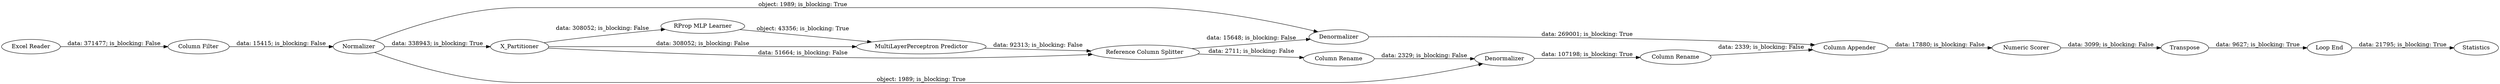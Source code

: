 digraph {
	"3982322191391585638_59" [label=Transpose]
	"3982322191391585638_25" [label="MultiLayerPerceptron Predictor"]
	"3982322191391585638_27" [label="Reference Column Splitter"]
	"3982322191391585638_80" [label=Statistics]
	"3982322191391585638_81" [label=X_Partitioner]
	"3982322191391585638_28" [label=Denormalizer]
	"3982322191391585638_29" [label=Denormalizer]
	"3982322191391585638_23" [label="Column Filter"]
	"3982322191391585638_24" [label="RProp MLP Learner"]
	"3982322191391585638_26" [label=Normalizer]
	"3982322191391585638_30" [label="Column Rename"]
	"3982322191391585638_34" [label="Excel Reader"]
	"3982322191391585638_33" [label="Numeric Scorer"]
	"3982322191391585638_31" [label="Column Rename"]
	"3982322191391585638_72" [label="Loop End"]
	"3982322191391585638_32" [label="Column Appender"]
	"3982322191391585638_81" -> "3982322191391585638_27" [label="data: 51664; is_blocking: False"]
	"3982322191391585638_23" -> "3982322191391585638_26" [label="data: 15415; is_blocking: False"]
	"3982322191391585638_59" -> "3982322191391585638_72" [label="data: 9627; is_blocking: True"]
	"3982322191391585638_26" -> "3982322191391585638_28" [label="object: 1989; is_blocking: True"]
	"3982322191391585638_81" -> "3982322191391585638_24" [label="data: 308052; is_blocking: False"]
	"3982322191391585638_28" -> "3982322191391585638_32" [label="data: 269001; is_blocking: True"]
	"3982322191391585638_27" -> "3982322191391585638_28" [label="data: 15648; is_blocking: False"]
	"3982322191391585638_81" -> "3982322191391585638_25" [label="data: 308052; is_blocking: False"]
	"3982322191391585638_25" -> "3982322191391585638_27" [label="data: 92313; is_blocking: False"]
	"3982322191391585638_24" -> "3982322191391585638_25" [label="object: 43356; is_blocking: True"]
	"3982322191391585638_30" -> "3982322191391585638_29" [label="data: 2329; is_blocking: False"]
	"3982322191391585638_26" -> "3982322191391585638_81" [label="data: 338943; is_blocking: True"]
	"3982322191391585638_29" -> "3982322191391585638_31" [label="data: 107198; is_blocking: True"]
	"3982322191391585638_32" -> "3982322191391585638_33" [label="data: 17880; is_blocking: False"]
	"3982322191391585638_34" -> "3982322191391585638_23" [label="data: 371477; is_blocking: False"]
	"3982322191391585638_72" -> "3982322191391585638_80" [label="data: 21795; is_blocking: True"]
	"3982322191391585638_27" -> "3982322191391585638_30" [label="data: 2711; is_blocking: False"]
	"3982322191391585638_31" -> "3982322191391585638_32" [label="data: 2339; is_blocking: False"]
	"3982322191391585638_26" -> "3982322191391585638_29" [label="object: 1989; is_blocking: True"]
	"3982322191391585638_33" -> "3982322191391585638_59" [label="data: 3099; is_blocking: False"]
	rankdir=LR
}
